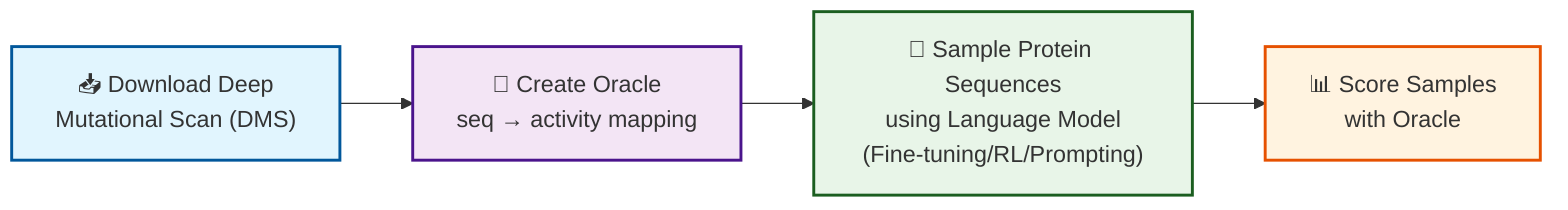 flowchart LR
    A["📥 Download Deep<br/>Mutational Scan (DMS)"] --> B["🎯 Create Oracle<br/>seq → activity mapping"]
    
    B --> C["🧬 Sample Protein Sequences<br/>using Language Model<br/>(Fine-tuning/RL/Prompting)"]
    
    C --> D["📊 Score Samples<br/>with Oracle"]
    
    style A fill:#e1f5fe,stroke:#01579b,stroke-width:2px
    style B fill:#f3e5f5,stroke:#4a148c,stroke-width:2px
    style C fill:#e8f5e8,stroke:#1b5e20,stroke-width:2px
    style D fill:#fff3e0,stroke:#e65100,stroke-width:2px